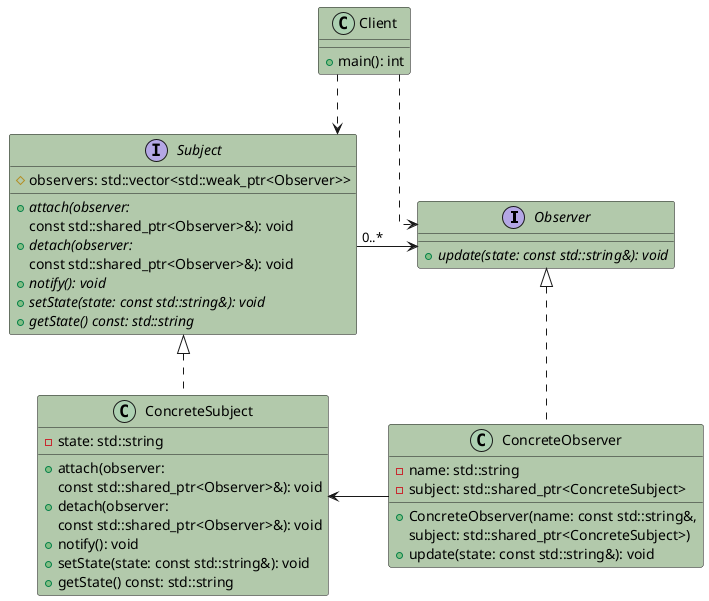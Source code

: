' Copyright (c) 2025 Franz Steinkress
' Licensed under the MIT License - see LICENSE for details
@startuml
skinparam nodesep 60
skinparam linetype ortho
skinparam classBackgroundColor #B2C9AB

interface Observer {
    + {abstract} update(state: const std::string&): void
}
interface Subject {
    # observers: std::vector<std::weak_ptr<Observer>>
    + {abstract} attach(observer: 
      const std::shared_ptr<Observer>&): void
    + {abstract} detach(observer: 
      const std::shared_ptr<Observer>&): void
    + {abstract} notify(): void
    + {abstract} setState(state: const std::string&): void
    + {abstract} getState() const: std::string
}
class ConcreteSubject {
    - state: std::string
    + attach(observer: 
      const std::shared_ptr<Observer>&): void
    + detach(observer: 
      const std::shared_ptr<Observer>&): void
    + notify(): void
    + setState(state: const std::string&): void
    + getState() const: std::string
}
class ConcreteObserver {
    - name: std::string
    - subject: std::shared_ptr<ConcreteSubject>
    + ConcreteObserver(name: const std::string&, 
      subject: std::shared_ptr<ConcreteSubject>)
    + update(state: const std::string&): void
}
class Client {
    + main(): int
}

Observer <|.. ConcreteObserver
Subject <|.. ConcreteSubject
Subject -> Observer: " 0..* "
ConcreteSubject <- ConcreteObserver
Client ..> Subject
Client ..> Observer
@enduml
